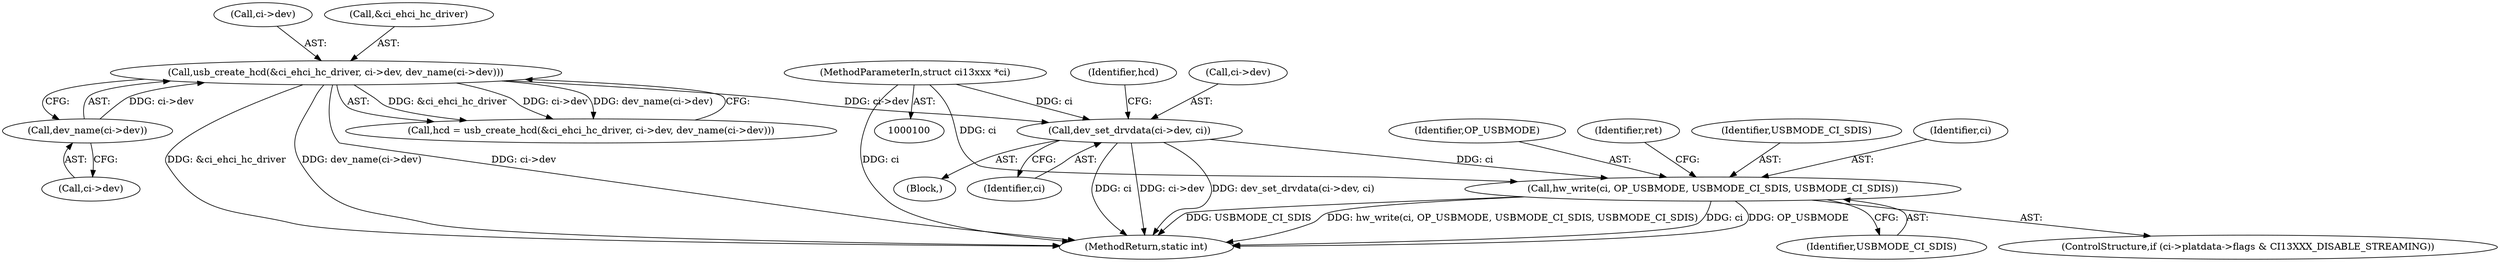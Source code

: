 digraph "0_linux_929473ea05db455ad88cdc081f2adc556b8dc48f@pointer" {
"1000129" [label="(Call,dev_set_drvdata(ci->dev, ci))"];
"1000113" [label="(Call,usb_create_hcd(&ci_ehci_hc_driver, ci->dev, dev_name(ci->dev)))"];
"1000119" [label="(Call,dev_name(ci->dev))"];
"1000101" [label="(MethodParameterIn,struct ci13xxx *ci)"];
"1000228" [label="(Call,hw_write(ci, OP_USBMODE, USBMODE_CI_SDIS, USBMODE_CI_SDIS))"];
"1000232" [label="(Identifier,USBMODE_CI_SDIS)"];
"1000230" [label="(Identifier,OP_USBMODE)"];
"1000136" [label="(Identifier,hcd)"];
"1000116" [label="(Call,ci->dev)"];
"1000114" [label="(Call,&ci_ehci_hc_driver)"];
"1000113" [label="(Call,usb_create_hcd(&ci_ehci_hc_driver, ci->dev, dev_name(ci->dev)))"];
"1000111" [label="(Call,hcd = usb_create_hcd(&ci_ehci_hc_driver, ci->dev, dev_name(ci->dev)))"];
"1000119" [label="(Call,dev_name(ci->dev))"];
"1000234" [label="(Identifier,ret)"];
"1000120" [label="(Call,ci->dev)"];
"1000228" [label="(Call,hw_write(ci, OP_USBMODE, USBMODE_CI_SDIS, USBMODE_CI_SDIS))"];
"1000129" [label="(Call,dev_set_drvdata(ci->dev, ci))"];
"1000130" [label="(Call,ci->dev)"];
"1000220" [label="(ControlStructure,if (ci->platdata->flags & CI13XXX_DISABLE_STREAMING))"];
"1000235" [label="(MethodReturn,static int)"];
"1000231" [label="(Identifier,USBMODE_CI_SDIS)"];
"1000102" [label="(Block,)"];
"1000229" [label="(Identifier,ci)"];
"1000133" [label="(Identifier,ci)"];
"1000101" [label="(MethodParameterIn,struct ci13xxx *ci)"];
"1000129" -> "1000102"  [label="AST: "];
"1000129" -> "1000133"  [label="CFG: "];
"1000130" -> "1000129"  [label="AST: "];
"1000133" -> "1000129"  [label="AST: "];
"1000136" -> "1000129"  [label="CFG: "];
"1000129" -> "1000235"  [label="DDG: ci"];
"1000129" -> "1000235"  [label="DDG: ci->dev"];
"1000129" -> "1000235"  [label="DDG: dev_set_drvdata(ci->dev, ci)"];
"1000113" -> "1000129"  [label="DDG: ci->dev"];
"1000101" -> "1000129"  [label="DDG: ci"];
"1000129" -> "1000228"  [label="DDG: ci"];
"1000113" -> "1000111"  [label="AST: "];
"1000113" -> "1000119"  [label="CFG: "];
"1000114" -> "1000113"  [label="AST: "];
"1000116" -> "1000113"  [label="AST: "];
"1000119" -> "1000113"  [label="AST: "];
"1000111" -> "1000113"  [label="CFG: "];
"1000113" -> "1000235"  [label="DDG: &ci_ehci_hc_driver"];
"1000113" -> "1000235"  [label="DDG: dev_name(ci->dev)"];
"1000113" -> "1000235"  [label="DDG: ci->dev"];
"1000113" -> "1000111"  [label="DDG: &ci_ehci_hc_driver"];
"1000113" -> "1000111"  [label="DDG: ci->dev"];
"1000113" -> "1000111"  [label="DDG: dev_name(ci->dev)"];
"1000119" -> "1000113"  [label="DDG: ci->dev"];
"1000119" -> "1000120"  [label="CFG: "];
"1000120" -> "1000119"  [label="AST: "];
"1000101" -> "1000100"  [label="AST: "];
"1000101" -> "1000235"  [label="DDG: ci"];
"1000101" -> "1000228"  [label="DDG: ci"];
"1000228" -> "1000220"  [label="AST: "];
"1000228" -> "1000232"  [label="CFG: "];
"1000229" -> "1000228"  [label="AST: "];
"1000230" -> "1000228"  [label="AST: "];
"1000231" -> "1000228"  [label="AST: "];
"1000232" -> "1000228"  [label="AST: "];
"1000234" -> "1000228"  [label="CFG: "];
"1000228" -> "1000235"  [label="DDG: USBMODE_CI_SDIS"];
"1000228" -> "1000235"  [label="DDG: hw_write(ci, OP_USBMODE, USBMODE_CI_SDIS, USBMODE_CI_SDIS)"];
"1000228" -> "1000235"  [label="DDG: ci"];
"1000228" -> "1000235"  [label="DDG: OP_USBMODE"];
}
